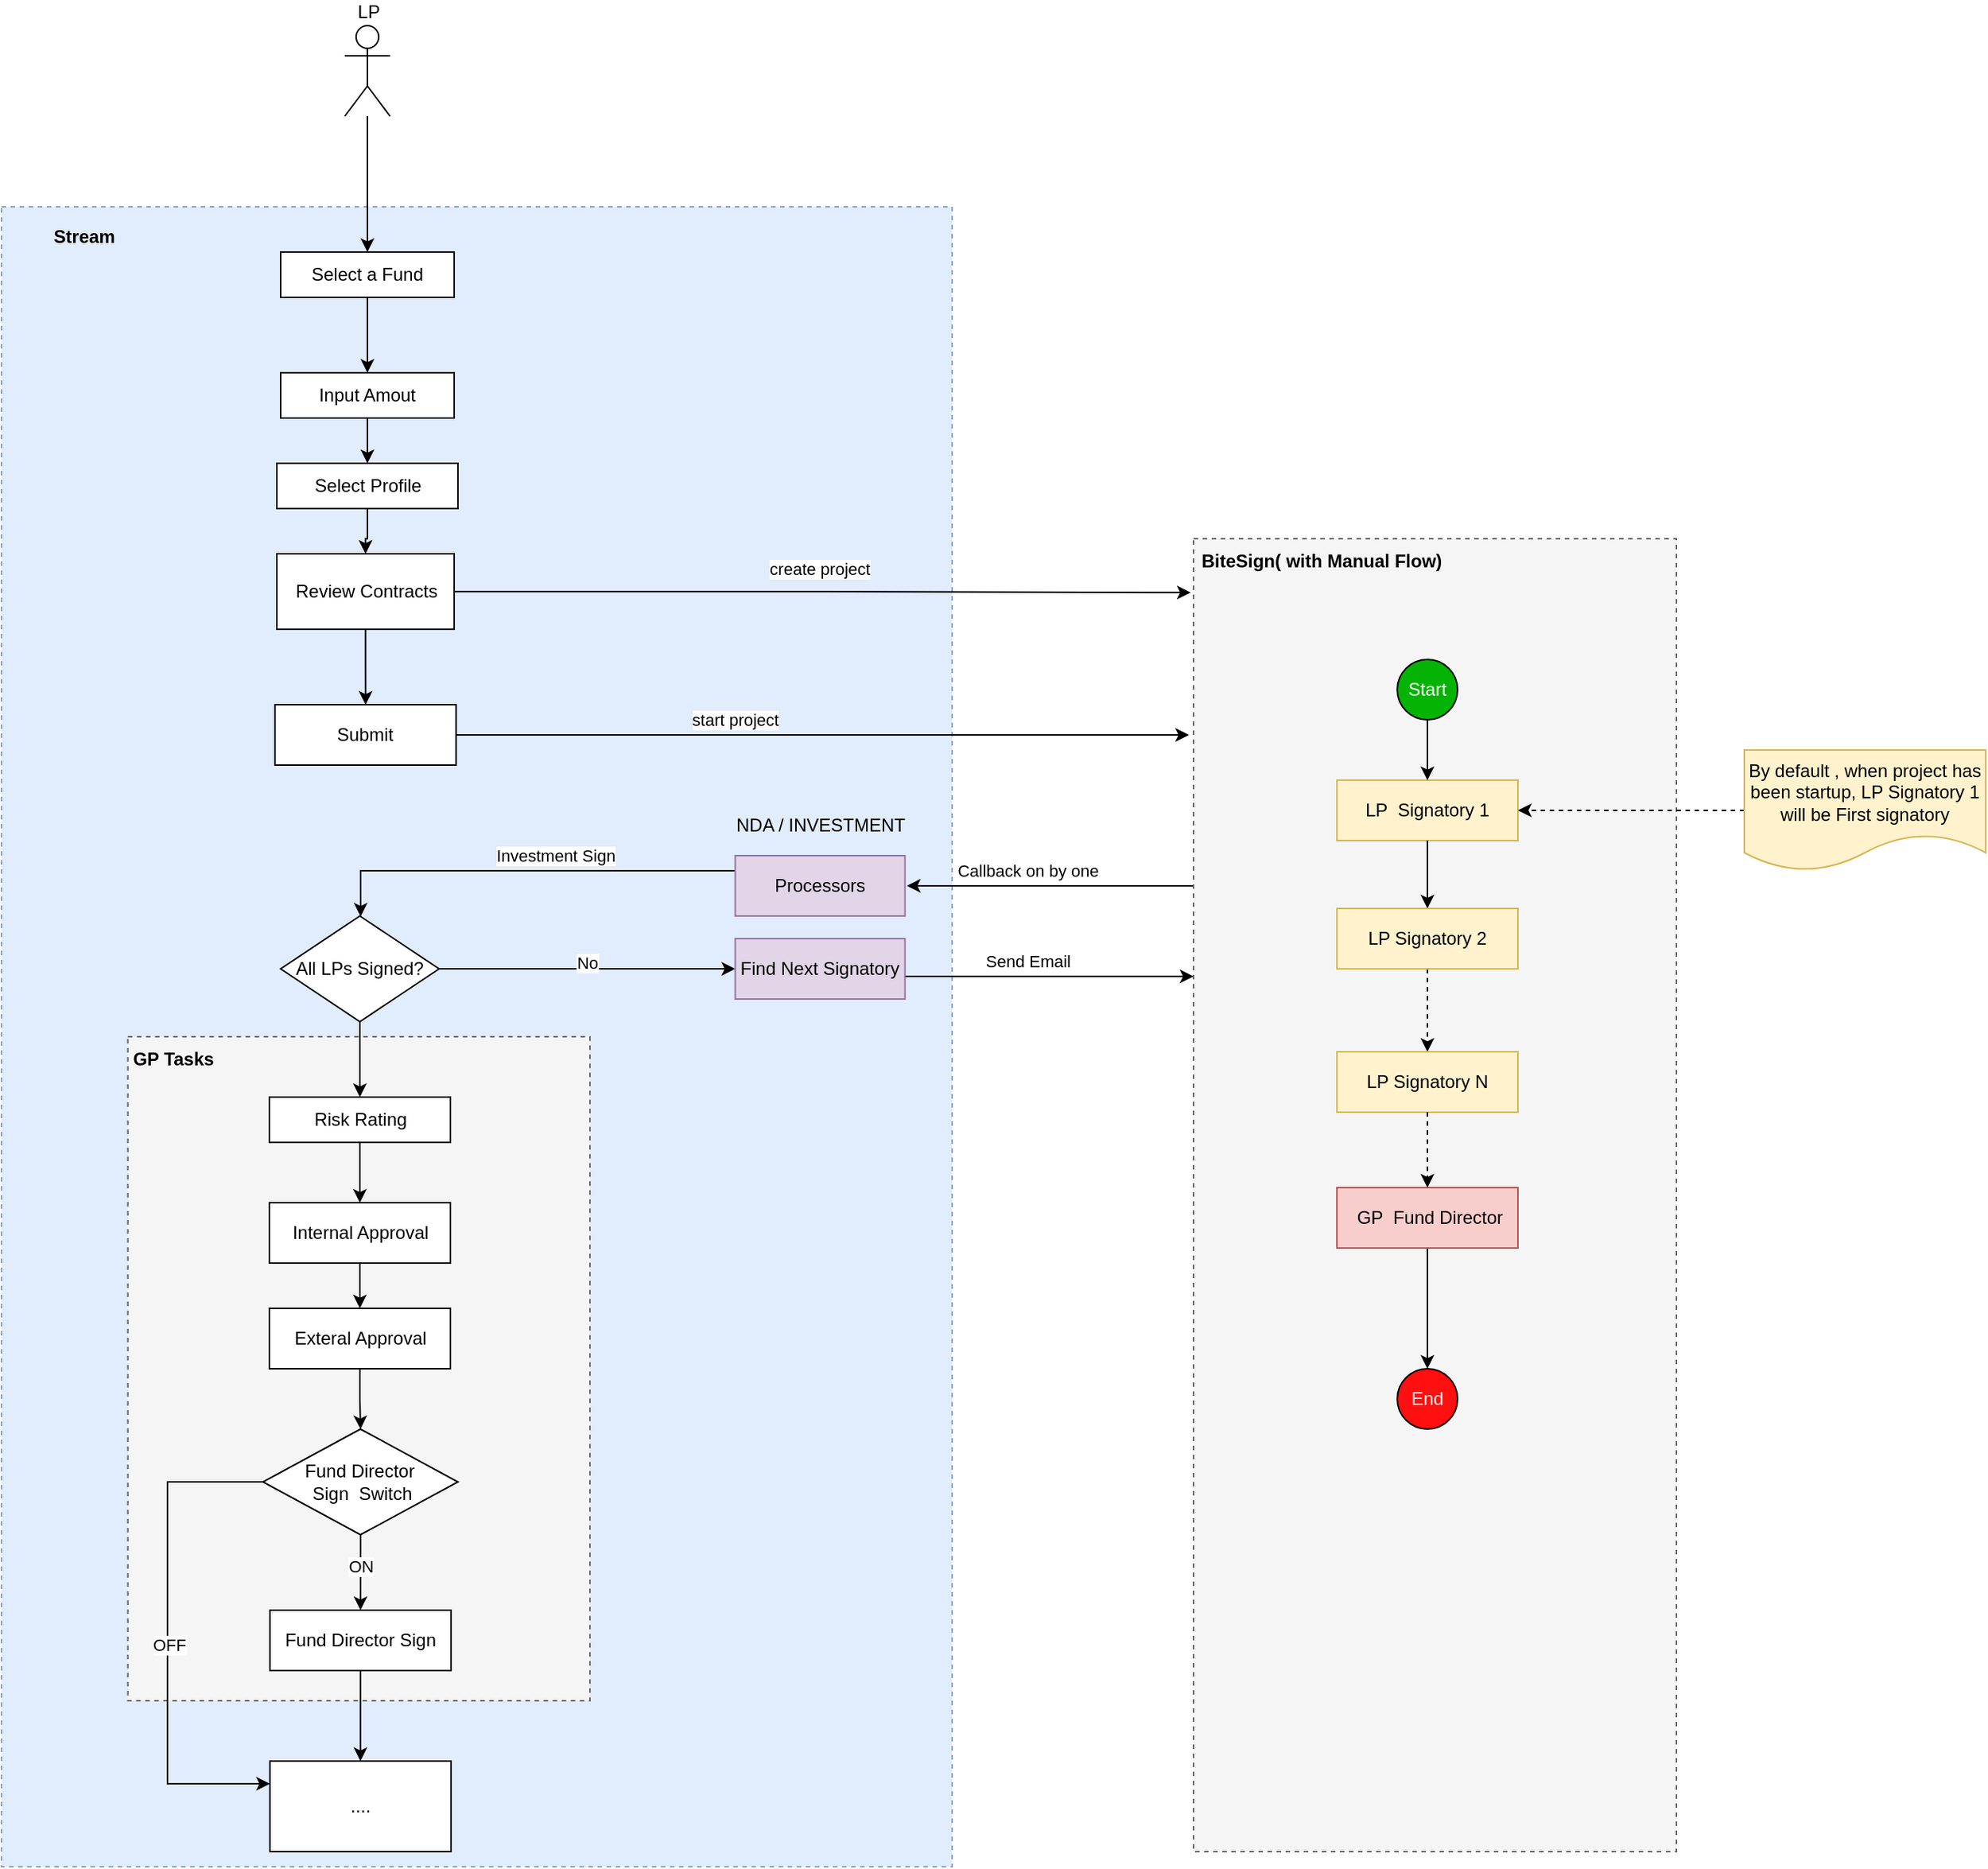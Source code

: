 <mxfile version="21.6.9" type="github">
  <diagram name="Page-1" id="3j_4Djr4VI8QAtpl-rAS">
    <mxGraphModel dx="2616" dy="1042" grid="1" gridSize="10" guides="1" tooltips="1" connect="1" arrows="1" fold="1" page="1" pageScale="1" pageWidth="850" pageHeight="1100" math="0" shadow="0">
      <root>
        <mxCell id="0" />
        <mxCell id="1" parent="0" />
        <mxCell id="GFIdRHL68V94x0YiN3ky-8" value="" style="rounded=0;whiteSpace=wrap;html=1;dashed=1;fillColor=#dae8fc;strokeColor=#6c8ebf;opacity=80;" parent="1" vertex="1">
          <mxGeometry x="-40" y="370" width="630" height="1100" as="geometry" />
        </mxCell>
        <mxCell id="GFIdRHL68V94x0YiN3ky-29" value="" style="rounded=0;whiteSpace=wrap;html=1;dashed=1;fillColor=#f5f5f5;fontColor=#333333;strokeColor=#666666;" parent="1" vertex="1">
          <mxGeometry x="43.75" y="920" width="306.25" height="440" as="geometry" />
        </mxCell>
        <mxCell id="GFIdRHL68V94x0YiN3ky-13" value="" style="edgeStyle=orthogonalEdgeStyle;rounded=0;orthogonalLoop=1;jettySize=auto;html=1;" parent="1" source="GFIdRHL68V94x0YiN3ky-1" target="GFIdRHL68V94x0YiN3ky-12" edge="1">
          <mxGeometry relative="1" as="geometry" />
        </mxCell>
        <mxCell id="GFIdRHL68V94x0YiN3ky-1" value="Input Amout" style="rounded=0;whiteSpace=wrap;html=1;" parent="1" vertex="1">
          <mxGeometry x="145" y="480" width="115" height="30" as="geometry" />
        </mxCell>
        <mxCell id="GFIdRHL68V94x0YiN3ky-4" value="" style="edgeStyle=orthogonalEdgeStyle;rounded=0;orthogonalLoop=1;jettySize=auto;html=1;" parent="1" source="GFIdRHL68V94x0YiN3ky-2" target="GFIdRHL68V94x0YiN3ky-84" edge="1">
          <mxGeometry relative="1" as="geometry">
            <mxPoint x="205" y="250" as="targetPoint" />
          </mxGeometry>
        </mxCell>
        <mxCell id="GFIdRHL68V94x0YiN3ky-2" value="LP" style="shape=umlActor;verticalLabelPosition=top;verticalAlign=bottom;html=1;outlineConnect=0;labelPosition=center;align=center;" parent="1" vertex="1">
          <mxGeometry x="187.5" y="250" width="30" height="60" as="geometry" />
        </mxCell>
        <mxCell id="GFIdRHL68V94x0YiN3ky-5" value="Stream" style="text;html=1;strokeColor=none;fillColor=none;align=center;verticalAlign=middle;whiteSpace=wrap;rounded=0;fontStyle=1" parent="1" vertex="1">
          <mxGeometry x="-40" y="370" width="110" height="40" as="geometry" />
        </mxCell>
        <mxCell id="GFIdRHL68V94x0YiN3ky-15" value="" style="edgeStyle=orthogonalEdgeStyle;rounded=0;orthogonalLoop=1;jettySize=auto;html=1;" parent="1" source="GFIdRHL68V94x0YiN3ky-12" target="GFIdRHL68V94x0YiN3ky-14" edge="1">
          <mxGeometry relative="1" as="geometry" />
        </mxCell>
        <mxCell id="GFIdRHL68V94x0YiN3ky-12" value="Select Profile" style="rounded=0;whiteSpace=wrap;html=1;" parent="1" vertex="1">
          <mxGeometry x="142.5" y="540" width="120" height="30" as="geometry" />
        </mxCell>
        <mxCell id="GFIdRHL68V94x0YiN3ky-18" value="" style="edgeStyle=orthogonalEdgeStyle;rounded=0;orthogonalLoop=1;jettySize=auto;html=1;" parent="1" source="GFIdRHL68V94x0YiN3ky-14" target="GFIdRHL68V94x0YiN3ky-16" edge="1">
          <mxGeometry relative="1" as="geometry" />
        </mxCell>
        <mxCell id="UEnnifh0SiVHR-c5GV9H-9" style="edgeStyle=orthogonalEdgeStyle;rounded=0;orthogonalLoop=1;jettySize=auto;html=1;entryX=-0.006;entryY=0.041;entryDx=0;entryDy=0;entryPerimeter=0;" parent="1" source="GFIdRHL68V94x0YiN3ky-14" target="GFIdRHL68V94x0YiN3ky-17" edge="1">
          <mxGeometry relative="1" as="geometry" />
        </mxCell>
        <mxCell id="UEnnifh0SiVHR-c5GV9H-10" value="create project" style="edgeLabel;html=1;align=center;verticalAlign=middle;resizable=0;points=[];" parent="UEnnifh0SiVHR-c5GV9H-9" vertex="1" connectable="0">
          <mxGeometry x="0.05" y="4" relative="1" as="geometry">
            <mxPoint x="-14" y="-12" as="offset" />
          </mxGeometry>
        </mxCell>
        <mxCell id="GFIdRHL68V94x0YiN3ky-14" value="Review Contracts" style="rounded=0;whiteSpace=wrap;html=1;" parent="1" vertex="1">
          <mxGeometry x="142.5" y="600" width="117.5" height="50" as="geometry" />
        </mxCell>
        <mxCell id="GFIdRHL68V94x0YiN3ky-108" style="edgeStyle=orthogonalEdgeStyle;rounded=0;orthogonalLoop=1;jettySize=auto;html=1;" parent="1" source="GFIdRHL68V94x0YiN3ky-16" edge="1">
          <mxGeometry relative="1" as="geometry">
            <mxPoint x="747" y="720" as="targetPoint" />
            <Array as="points">
              <mxPoint x="747" y="720" />
            </Array>
          </mxGeometry>
        </mxCell>
        <mxCell id="UEnnifh0SiVHR-c5GV9H-6" value="start project" style="edgeLabel;html=1;align=center;verticalAlign=middle;resizable=0;points=[];" parent="GFIdRHL68V94x0YiN3ky-108" vertex="1" connectable="0">
          <mxGeometry x="-0.285" y="-3" relative="1" as="geometry">
            <mxPoint x="11" y="-13" as="offset" />
          </mxGeometry>
        </mxCell>
        <mxCell id="GFIdRHL68V94x0YiN3ky-16" value="Submit" style="rounded=0;whiteSpace=wrap;html=1;" parent="1" vertex="1">
          <mxGeometry x="141.25" y="700" width="120" height="40" as="geometry" />
        </mxCell>
        <mxCell id="GFIdRHL68V94x0YiN3ky-110" style="edgeStyle=orthogonalEdgeStyle;rounded=0;orthogonalLoop=1;jettySize=auto;html=1;" parent="1" source="GFIdRHL68V94x0YiN3ky-17" edge="1">
          <mxGeometry relative="1" as="geometry">
            <mxPoint x="560" y="820" as="targetPoint" />
            <Array as="points">
              <mxPoint x="680" y="820" />
              <mxPoint x="680" y="820" />
            </Array>
          </mxGeometry>
        </mxCell>
        <mxCell id="GFIdRHL68V94x0YiN3ky-111" value="Callback on by one" style="edgeLabel;html=1;align=center;verticalAlign=middle;resizable=0;points=[];" parent="GFIdRHL68V94x0YiN3ky-110" vertex="1" connectable="0">
          <mxGeometry x="0.19" y="-1" relative="1" as="geometry">
            <mxPoint x="3" y="-9" as="offset" />
          </mxGeometry>
        </mxCell>
        <mxCell id="GFIdRHL68V94x0YiN3ky-17" value="" style="rounded=0;whiteSpace=wrap;html=1;dashed=1;fillColor=#f5f5f5;fontColor=#333333;strokeColor=#666666;" parent="1" vertex="1">
          <mxGeometry x="750" y="590" width="320" height="870" as="geometry" />
        </mxCell>
        <mxCell id="GFIdRHL68V94x0YiN3ky-19" value="BiteSign( with Manual Flow)" style="text;html=1;strokeColor=none;fillColor=none;align=center;verticalAlign=middle;whiteSpace=wrap;rounded=0;fontStyle=1" parent="1" vertex="1">
          <mxGeometry x="750" y="590" width="170" height="30" as="geometry" />
        </mxCell>
        <mxCell id="GFIdRHL68V94x0YiN3ky-52" value="" style="edgeStyle=orthogonalEdgeStyle;rounded=0;orthogonalLoop=1;jettySize=auto;html=1;dashed=1;" parent="1" source="GFIdRHL68V94x0YiN3ky-60" target="GFIdRHL68V94x0YiN3ky-24" edge="1">
          <mxGeometry relative="1" as="geometry">
            <Array as="points">
              <mxPoint x="905" y="870" />
              <mxPoint x="905" y="870" />
            </Array>
          </mxGeometry>
        </mxCell>
        <mxCell id="GFIdRHL68V94x0YiN3ky-23" value="LP&amp;nbsp; Signatory&amp;nbsp;1" style="rounded=0;whiteSpace=wrap;html=1;fillColor=#fff2cc;strokeColor=#d6b656;" parent="1" vertex="1">
          <mxGeometry x="845" y="750" width="120" height="40" as="geometry" />
        </mxCell>
        <mxCell id="GFIdRHL68V94x0YiN3ky-24" value="LP Signatory&amp;nbsp;N" style="rounded=0;whiteSpace=wrap;html=1;fillColor=#fff2cc;strokeColor=#d6b656;" parent="1" vertex="1">
          <mxGeometry x="845" y="930" width="120" height="40" as="geometry" />
        </mxCell>
        <mxCell id="GFIdRHL68V94x0YiN3ky-31" value="" style="edgeStyle=orthogonalEdgeStyle;rounded=0;orthogonalLoop=1;jettySize=auto;html=1;" parent="1" source="GFIdRHL68V94x0YiN3ky-25" target="GFIdRHL68V94x0YiN3ky-26" edge="1">
          <mxGeometry relative="1" as="geometry" />
        </mxCell>
        <mxCell id="GFIdRHL68V94x0YiN3ky-25" value="Risk Rating" style="rounded=0;whiteSpace=wrap;html=1;" parent="1" vertex="1">
          <mxGeometry x="137.5" y="960" width="120" height="30" as="geometry" />
        </mxCell>
        <mxCell id="GFIdRHL68V94x0YiN3ky-32" value="" style="edgeStyle=orthogonalEdgeStyle;rounded=0;orthogonalLoop=1;jettySize=auto;html=1;" parent="1" source="GFIdRHL68V94x0YiN3ky-26" target="GFIdRHL68V94x0YiN3ky-28" edge="1">
          <mxGeometry relative="1" as="geometry" />
        </mxCell>
        <mxCell id="GFIdRHL68V94x0YiN3ky-26" value="Internal Approval" style="rounded=0;whiteSpace=wrap;html=1;" parent="1" vertex="1">
          <mxGeometry x="137.5" y="1030" width="120" height="40" as="geometry" />
        </mxCell>
        <mxCell id="GFIdRHL68V94x0YiN3ky-36" value="" style="edgeStyle=orthogonalEdgeStyle;rounded=0;orthogonalLoop=1;jettySize=auto;html=1;" parent="1" source="GFIdRHL68V94x0YiN3ky-28" target="GFIdRHL68V94x0YiN3ky-34" edge="1">
          <mxGeometry relative="1" as="geometry" />
        </mxCell>
        <mxCell id="GFIdRHL68V94x0YiN3ky-28" value="Exteral Approval" style="rounded=0;whiteSpace=wrap;html=1;" parent="1" vertex="1">
          <mxGeometry x="137.5" y="1100" width="120" height="40" as="geometry" />
        </mxCell>
        <mxCell id="GFIdRHL68V94x0YiN3ky-30" value="GP Tasks" style="text;html=1;strokeColor=none;fillColor=none;align=center;verticalAlign=middle;whiteSpace=wrap;rounded=0;fontStyle=1" parent="1" vertex="1">
          <mxGeometry x="43.75" y="920" width="60" height="30" as="geometry" />
        </mxCell>
        <mxCell id="GFIdRHL68V94x0YiN3ky-113" value="" style="edgeStyle=orthogonalEdgeStyle;rounded=0;orthogonalLoop=1;jettySize=auto;html=1;" parent="1" source="GFIdRHL68V94x0YiN3ky-33" target="GFIdRHL68V94x0YiN3ky-37" edge="1">
          <mxGeometry relative="1" as="geometry" />
        </mxCell>
        <mxCell id="GFIdRHL68V94x0YiN3ky-33" value="Fund Director Sign" style="rounded=0;whiteSpace=wrap;html=1;" parent="1" vertex="1">
          <mxGeometry x="137.88" y="1300" width="120" height="40" as="geometry" />
        </mxCell>
        <mxCell id="GFIdRHL68V94x0YiN3ky-35" value="" style="edgeStyle=orthogonalEdgeStyle;rounded=0;orthogonalLoop=1;jettySize=auto;html=1;" parent="1" source="GFIdRHL68V94x0YiN3ky-34" target="GFIdRHL68V94x0YiN3ky-33" edge="1">
          <mxGeometry relative="1" as="geometry" />
        </mxCell>
        <mxCell id="GFIdRHL68V94x0YiN3ky-66" value="ON" style="edgeLabel;html=1;align=center;verticalAlign=middle;resizable=0;points=[];" parent="GFIdRHL68V94x0YiN3ky-35" vertex="1" connectable="0">
          <mxGeometry x="-0.547" y="-1" relative="1" as="geometry">
            <mxPoint x="1" y="9" as="offset" />
          </mxGeometry>
        </mxCell>
        <mxCell id="GFIdRHL68V94x0YiN3ky-82" style="edgeStyle=orthogonalEdgeStyle;rounded=0;orthogonalLoop=1;jettySize=auto;html=1;entryX=0;entryY=0.25;entryDx=0;entryDy=0;" parent="1" source="GFIdRHL68V94x0YiN3ky-34" target="GFIdRHL68V94x0YiN3ky-37" edge="1">
          <mxGeometry relative="1" as="geometry">
            <Array as="points">
              <mxPoint x="70" y="1215" />
              <mxPoint x="70" y="1415" />
            </Array>
          </mxGeometry>
        </mxCell>
        <mxCell id="GFIdRHL68V94x0YiN3ky-98" value="OFF" style="edgeLabel;html=1;align=center;verticalAlign=middle;resizable=0;points=[];" parent="GFIdRHL68V94x0YiN3ky-82" vertex="1" connectable="0">
          <mxGeometry x="0.025" y="1" relative="1" as="geometry">
            <mxPoint y="1" as="offset" />
          </mxGeometry>
        </mxCell>
        <mxCell id="GFIdRHL68V94x0YiN3ky-34" value="Fund Director&lt;br&gt;&amp;nbsp;Sign&amp;nbsp; Switch" style="rhombus;whiteSpace=wrap;html=1;" parent="1" vertex="1">
          <mxGeometry x="133.25" y="1180" width="129.25" height="70" as="geometry" />
        </mxCell>
        <mxCell id="GFIdRHL68V94x0YiN3ky-37" value="...." style="rounded=0;whiteSpace=wrap;html=1;" parent="1" vertex="1">
          <mxGeometry x="137.88" y="1400" width="120" height="60" as="geometry" />
        </mxCell>
        <mxCell id="UEnnifh0SiVHR-c5GV9H-15" value="" style="edgeStyle=orthogonalEdgeStyle;rounded=0;orthogonalLoop=1;jettySize=auto;html=1;" parent="1" source="GFIdRHL68V94x0YiN3ky-46" target="UEnnifh0SiVHR-c5GV9H-14" edge="1">
          <mxGeometry relative="1" as="geometry" />
        </mxCell>
        <mxCell id="GFIdRHL68V94x0YiN3ky-46" value="&amp;nbsp;GP&amp;nbsp; Fund Director" style="rounded=0;whiteSpace=wrap;html=1;fillColor=#f8cecc;strokeColor=#b85450;" parent="1" vertex="1">
          <mxGeometry x="845" y="1020" width="120" height="40" as="geometry" />
        </mxCell>
        <mxCell id="GFIdRHL68V94x0YiN3ky-73" value="" style="edgeStyle=orthogonalEdgeStyle;rounded=0;orthogonalLoop=1;jettySize=auto;html=1;" parent="1" source="GFIdRHL68V94x0YiN3ky-56" target="GFIdRHL68V94x0YiN3ky-72" edge="1">
          <mxGeometry relative="1" as="geometry">
            <Array as="points">
              <mxPoint x="198" y="810" />
            </Array>
          </mxGeometry>
        </mxCell>
        <mxCell id="UEnnifh0SiVHR-c5GV9H-16" value="Investment Sign" style="edgeLabel;html=1;align=center;verticalAlign=middle;resizable=0;points=[];" parent="GFIdRHL68V94x0YiN3ky-73" vertex="1" connectable="0">
          <mxGeometry x="-0.137" y="-1" relative="1" as="geometry">
            <mxPoint y="-9" as="offset" />
          </mxGeometry>
        </mxCell>
        <mxCell id="GFIdRHL68V94x0YiN3ky-56" value="Processors" style="rounded=0;whiteSpace=wrap;html=1;fillColor=#e1d5e7;strokeColor=#9673a6;" parent="1" vertex="1">
          <mxGeometry x="446.25" y="800" width="112.5" height="40" as="geometry" />
        </mxCell>
        <mxCell id="GFIdRHL68V94x0YiN3ky-61" value="" style="edgeStyle=orthogonalEdgeStyle;rounded=0;orthogonalLoop=1;jettySize=auto;html=1;" parent="1" source="GFIdRHL68V94x0YiN3ky-23" target="GFIdRHL68V94x0YiN3ky-60" edge="1">
          <mxGeometry relative="1" as="geometry">
            <mxPoint x="905" y="790" as="sourcePoint" />
            <mxPoint x="905" y="870" as="targetPoint" />
          </mxGeometry>
        </mxCell>
        <mxCell id="GFIdRHL68V94x0YiN3ky-60" value="LP Signatory 2" style="rounded=0;whiteSpace=wrap;html=1;fillColor=#fff2cc;strokeColor=#d6b656;" parent="1" vertex="1">
          <mxGeometry x="845" y="835" width="120" height="40" as="geometry" />
        </mxCell>
        <mxCell id="GFIdRHL68V94x0YiN3ky-62" value="" style="edgeStyle=orthogonalEdgeStyle;rounded=0;orthogonalLoop=1;jettySize=auto;html=1;dashed=1;" parent="1" source="GFIdRHL68V94x0YiN3ky-24" target="GFIdRHL68V94x0YiN3ky-46" edge="1">
          <mxGeometry relative="1" as="geometry">
            <mxPoint x="905" y="910" as="sourcePoint" />
            <mxPoint x="905" y="970" as="targetPoint" />
          </mxGeometry>
        </mxCell>
        <mxCell id="GFIdRHL68V94x0YiN3ky-78" style="edgeStyle=orthogonalEdgeStyle;rounded=0;orthogonalLoop=1;jettySize=auto;html=1;" parent="1" source="GFIdRHL68V94x0YiN3ky-72" target="GFIdRHL68V94x0YiN3ky-25" edge="1">
          <mxGeometry relative="1" as="geometry" />
        </mxCell>
        <mxCell id="UEnnifh0SiVHR-c5GV9H-18" style="edgeStyle=orthogonalEdgeStyle;rounded=0;orthogonalLoop=1;jettySize=auto;html=1;" parent="1" source="GFIdRHL68V94x0YiN3ky-72" target="UEnnifh0SiVHR-c5GV9H-1" edge="1">
          <mxGeometry relative="1" as="geometry" />
        </mxCell>
        <mxCell id="UEnnifh0SiVHR-c5GV9H-19" value="No" style="edgeLabel;html=1;align=center;verticalAlign=middle;resizable=0;points=[];" parent="UEnnifh0SiVHR-c5GV9H-18" vertex="1" connectable="0">
          <mxGeometry x="-0.001" y="4" relative="1" as="geometry">
            <mxPoint as="offset" />
          </mxGeometry>
        </mxCell>
        <mxCell id="GFIdRHL68V94x0YiN3ky-72" value="All LPs Signed?" style="rhombus;whiteSpace=wrap;html=1;" parent="1" vertex="1">
          <mxGeometry x="145" y="840" width="105" height="70" as="geometry" />
        </mxCell>
        <mxCell id="GFIdRHL68V94x0YiN3ky-90" style="edgeStyle=orthogonalEdgeStyle;rounded=0;orthogonalLoop=1;jettySize=auto;html=1;" parent="1" source="GFIdRHL68V94x0YiN3ky-84" target="GFIdRHL68V94x0YiN3ky-1" edge="1">
          <mxGeometry relative="1" as="geometry" />
        </mxCell>
        <mxCell id="GFIdRHL68V94x0YiN3ky-84" value="Select a Fund" style="rounded=0;whiteSpace=wrap;html=1;" parent="1" vertex="1">
          <mxGeometry x="145" y="400" width="115" height="30" as="geometry" />
        </mxCell>
        <mxCell id="GFIdRHL68V94x0YiN3ky-114" value="NDA / INVESTMENT" style="text;html=1;strokeColor=none;fillColor=none;align=center;verticalAlign=middle;whiteSpace=wrap;rounded=0;" parent="1" vertex="1">
          <mxGeometry x="412.5" y="770" width="180" height="20" as="geometry" />
        </mxCell>
        <mxCell id="UEnnifh0SiVHR-c5GV9H-3" style="edgeStyle=orthogonalEdgeStyle;rounded=0;orthogonalLoop=1;jettySize=auto;html=1;" parent="1" source="UEnnifh0SiVHR-c5GV9H-1" edge="1">
          <mxGeometry relative="1" as="geometry">
            <mxPoint x="750" y="880" as="targetPoint" />
            <Array as="points">
              <mxPoint x="750" y="880" />
            </Array>
          </mxGeometry>
        </mxCell>
        <mxCell id="UEnnifh0SiVHR-c5GV9H-4" value="Send Email" style="edgeLabel;html=1;align=center;verticalAlign=middle;resizable=0;points=[];" parent="UEnnifh0SiVHR-c5GV9H-3" vertex="1" connectable="0">
          <mxGeometry x="-0.325" y="4" relative="1" as="geometry">
            <mxPoint x="16" y="-6" as="offset" />
          </mxGeometry>
        </mxCell>
        <mxCell id="UEnnifh0SiVHR-c5GV9H-1" value="Find Next Signatory" style="rounded=0;whiteSpace=wrap;html=1;fillColor=#e1d5e7;strokeColor=#9673a6;" parent="1" vertex="1">
          <mxGeometry x="446.25" y="855" width="112.5" height="40" as="geometry" />
        </mxCell>
        <mxCell id="UEnnifh0SiVHR-c5GV9H-8" style="edgeStyle=orthogonalEdgeStyle;rounded=0;orthogonalLoop=1;jettySize=auto;html=1;dashed=1;" parent="1" source="UEnnifh0SiVHR-c5GV9H-7" target="GFIdRHL68V94x0YiN3ky-23" edge="1">
          <mxGeometry relative="1" as="geometry" />
        </mxCell>
        <mxCell id="UEnnifh0SiVHR-c5GV9H-7" value="By default , when project has been startup, LP Signatory 1 will be&amp;nbsp;First signatory" style="shape=document;whiteSpace=wrap;html=1;boundedLbl=1;fillColor=#fff2cc;strokeColor=#d6b656;" parent="1" vertex="1">
          <mxGeometry x="1115" y="730" width="160" height="80" as="geometry" />
        </mxCell>
        <mxCell id="UEnnifh0SiVHR-c5GV9H-13" value="" style="edgeStyle=orthogonalEdgeStyle;rounded=0;orthogonalLoop=1;jettySize=auto;html=1;" parent="1" source="UEnnifh0SiVHR-c5GV9H-11" target="GFIdRHL68V94x0YiN3ky-23" edge="1">
          <mxGeometry relative="1" as="geometry" />
        </mxCell>
        <mxCell id="UEnnifh0SiVHR-c5GV9H-11" value="Start" style="ellipse;whiteSpace=wrap;html=1;aspect=fixed;fillColor=#05B305;fontColor=#FFFFFF;" parent="1" vertex="1">
          <mxGeometry x="885" y="670" width="40" height="40" as="geometry" />
        </mxCell>
        <mxCell id="UEnnifh0SiVHR-c5GV9H-14" value="End" style="ellipse;whiteSpace=wrap;html=1;aspect=fixed;fillColor=#FF0F0F;fontColor=#FFEAE8;" parent="1" vertex="1">
          <mxGeometry x="885" y="1140" width="40" height="40" as="geometry" />
        </mxCell>
      </root>
    </mxGraphModel>
  </diagram>
</mxfile>
